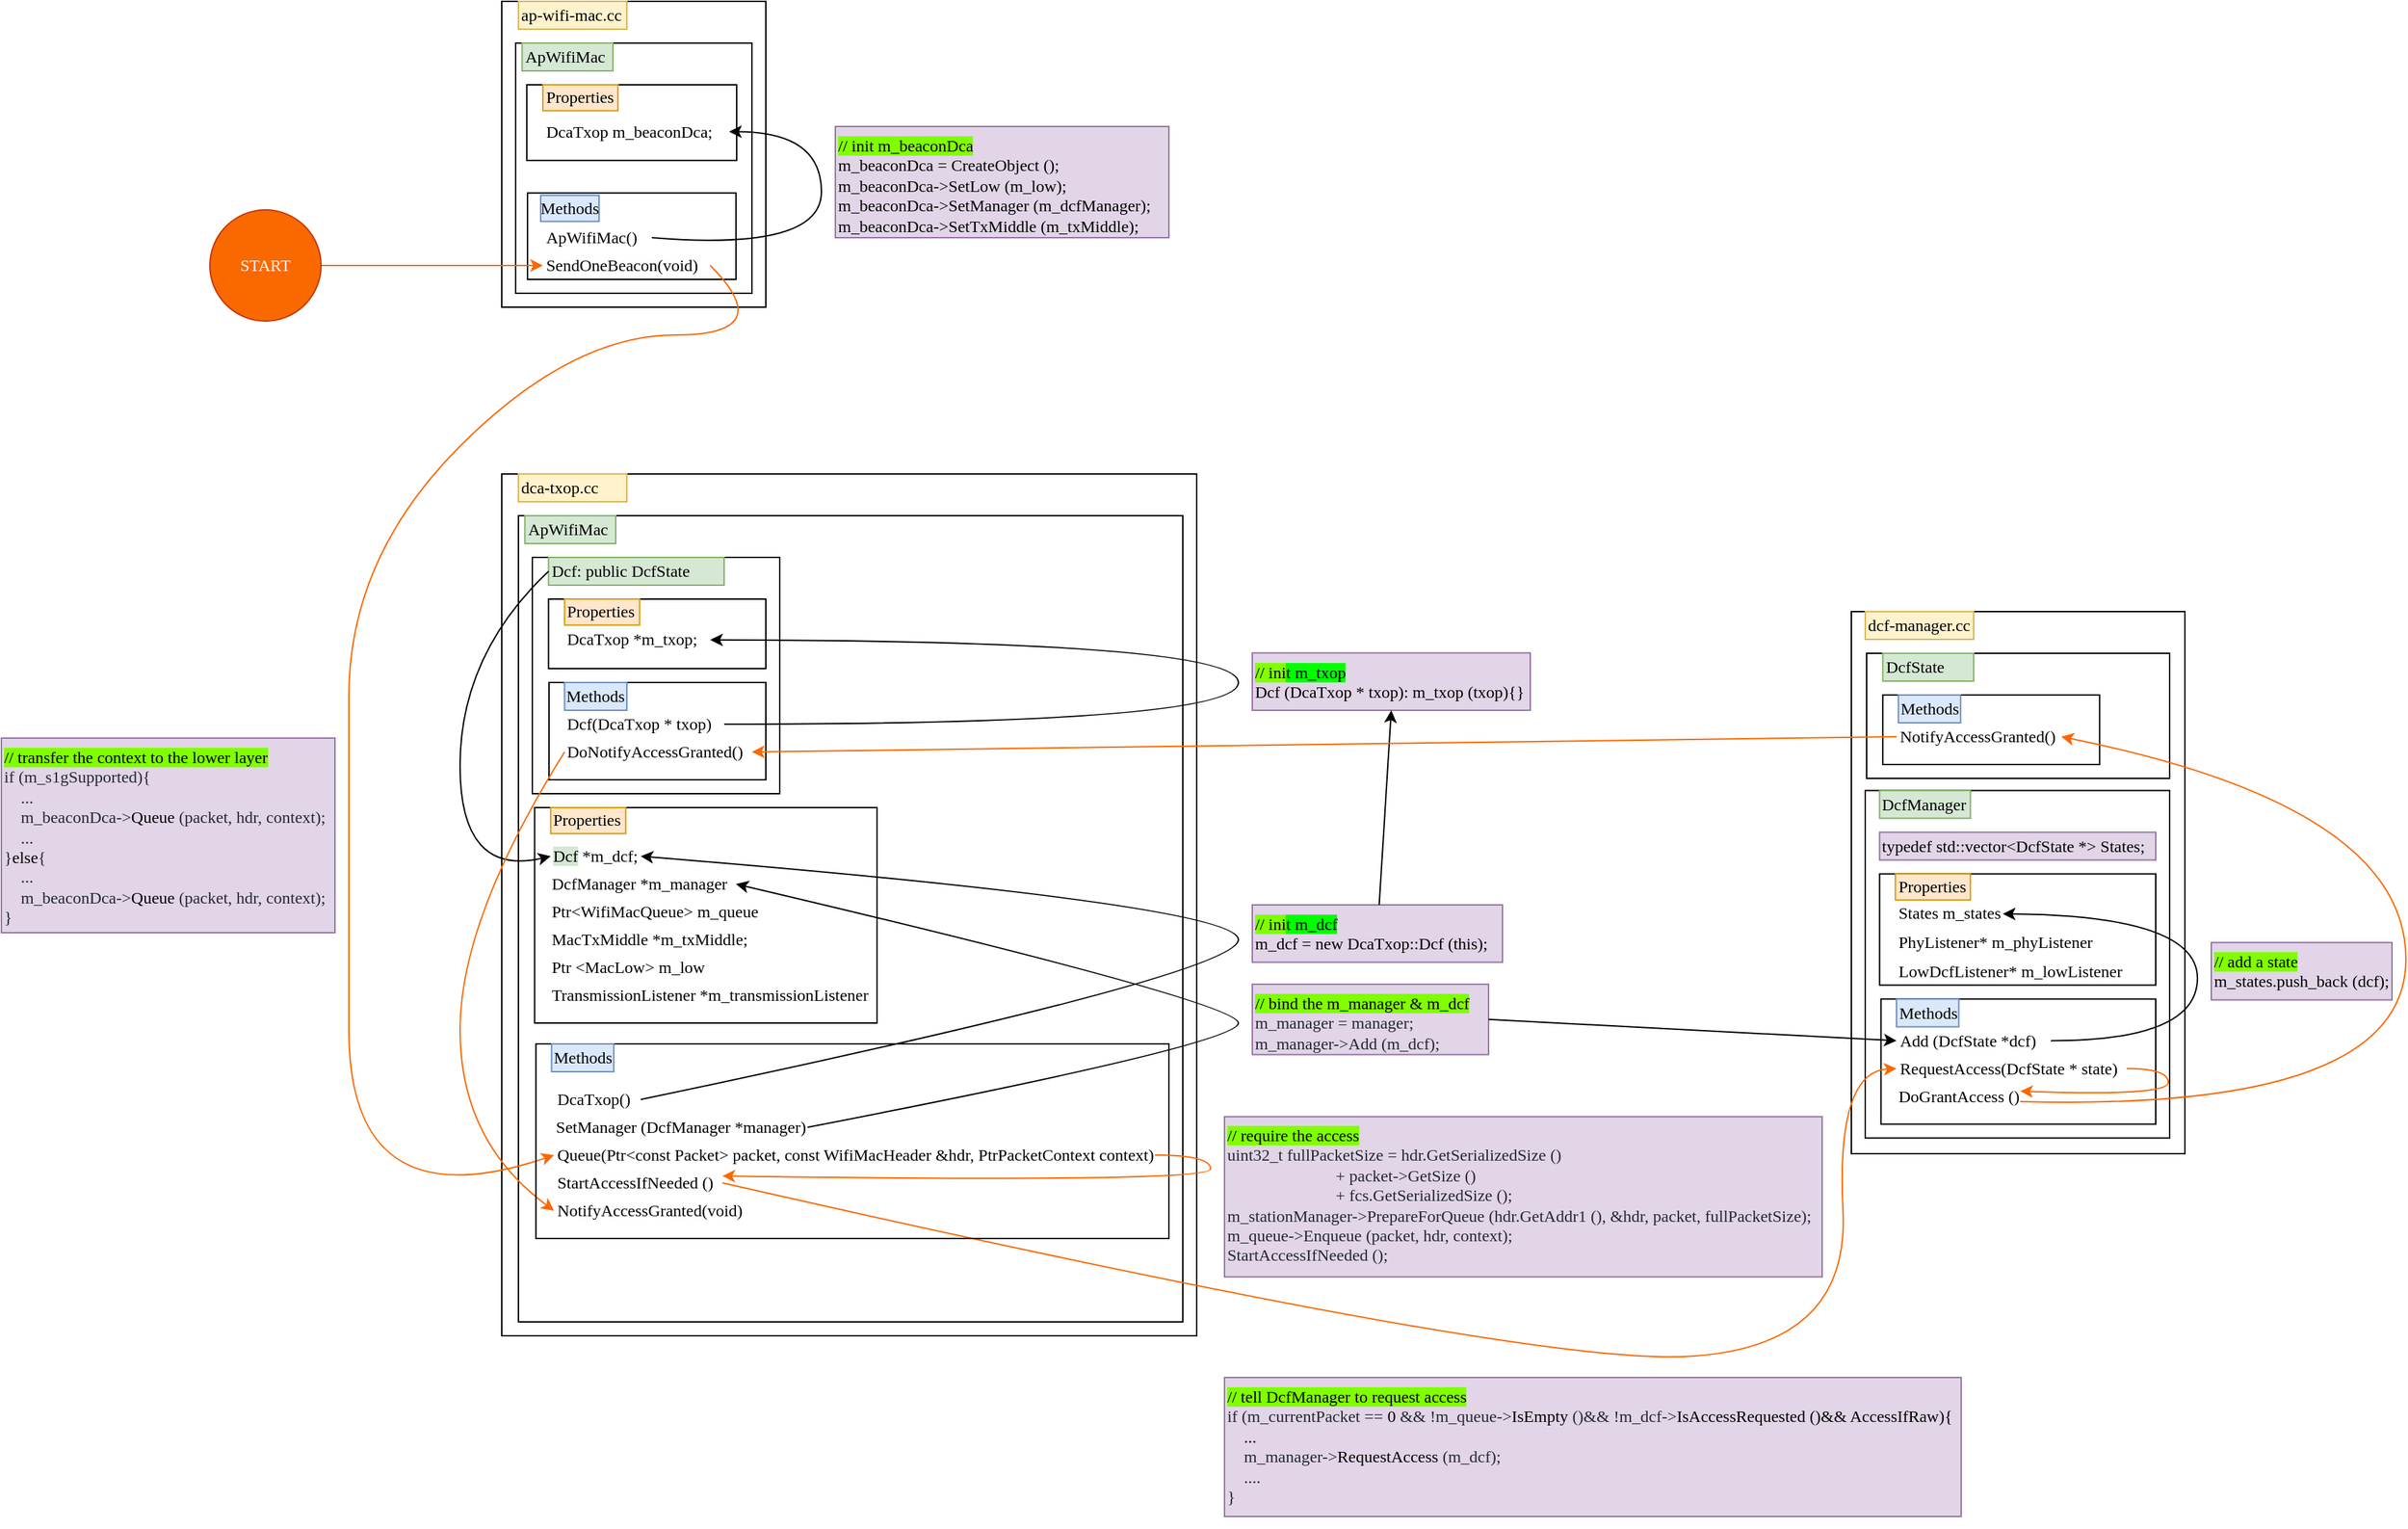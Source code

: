<mxfile compressed="false" version="20.8.16" type="device">
  <diagram name="Page-1" id="h_TPNOOPLoV4hAxjMFnL">
    <mxGraphModel dx="2261" dy="836" grid="1" gridSize="10" guides="1" tooltips="1" connect="1" arrows="1" fold="1" page="1" pageScale="1" pageWidth="827" pageHeight="1169" math="0" shadow="0">
      <root>
        <mxCell id="0" />
        <mxCell id="1" parent="0" />
        <mxCell id="IEX7HMyS5BlkmMathCGw-30" value="" style="rounded=0;whiteSpace=wrap;html=1;align=center;fontFamily=Times New Roman;fillColor=default;" parent="1" vertex="1">
          <mxGeometry x="110" y="500" width="500" height="620" as="geometry" />
        </mxCell>
        <mxCell id="IEX7HMyS5BlkmMathCGw-32" value="" style="rounded=0;whiteSpace=wrap;html=1;labelBackgroundColor=#00FF00;sketch=0;fontFamily=Times New Roman;fillColor=none;" parent="1" vertex="1">
          <mxGeometry x="122" y="530" width="478" height="580" as="geometry" />
        </mxCell>
        <mxCell id="SShySJ-A_N1MmWq35P91-5" value="" style="rounded=0;whiteSpace=wrap;html=1;labelBackgroundColor=#00FF00;sketch=0;fontFamily=Times New Roman;fillColor=none;" vertex="1" parent="1">
          <mxGeometry x="132" y="560" width="178" height="170" as="geometry" />
        </mxCell>
        <mxCell id="IEX7HMyS5BlkmMathCGw-1" value="" style="rounded=0;whiteSpace=wrap;html=1;align=center;fontFamily=Times New Roman;fillColor=default;" parent="1" vertex="1">
          <mxGeometry x="110" y="160" width="190" height="220" as="geometry" />
        </mxCell>
        <mxCell id="IEX7HMyS5BlkmMathCGw-7" value="" style="rounded=0;whiteSpace=wrap;html=1;labelBackgroundColor=#00FF00;sketch=0;fontFamily=Times New Roman;fillColor=none;" parent="1" vertex="1">
          <mxGeometry x="120" y="190" width="170" height="180" as="geometry" />
        </mxCell>
        <mxCell id="IEX7HMyS5BlkmMathCGw-24" value="" style="rounded=0;whiteSpace=wrap;html=1;labelBackgroundColor=#00FF00;sketch=0;fontFamily=Times New Roman;fillColor=none;" parent="1" vertex="1">
          <mxGeometry x="128.55" y="297.84" width="150" height="62.16" as="geometry" />
        </mxCell>
        <mxCell id="IEX7HMyS5BlkmMathCGw-5" value="ap-wifi-mac.cc" style="text;html=1;strokeColor=#d6b656;fillColor=#fff2cc;align=left;verticalAlign=middle;whiteSpace=wrap;rounded=0;fontFamily=Times New Roman;labelBackgroundColor=none;" parent="1" vertex="1">
          <mxGeometry x="122" y="160" width="78" height="20" as="geometry" />
        </mxCell>
        <mxCell id="IEX7HMyS5BlkmMathCGw-31" value="dca-txop.cc" style="text;html=1;strokeColor=#d6b656;fillColor=#fff2cc;align=left;verticalAlign=middle;whiteSpace=wrap;rounded=0;fontFamily=Times New Roman;labelBackgroundColor=none;" parent="1" vertex="1">
          <mxGeometry x="122" y="500" width="78" height="20" as="geometry" />
        </mxCell>
        <mxCell id="IEX7HMyS5BlkmMathCGw-33" value="&lt;span style=&quot;&quot;&gt;ApWifiMac&lt;/span&gt;" style="text;html=1;strokeColor=#82b366;fillColor=#d5e8d4;align=left;verticalAlign=middle;whiteSpace=wrap;rounded=0;fontFamily=Times New Roman;labelBackgroundColor=none;" parent="1" vertex="1">
          <mxGeometry x="126.64" y="530" width="65.36" height="20" as="geometry" />
        </mxCell>
        <mxCell id="SShySJ-A_N1MmWq35P91-3" value="&lt;span style=&quot;&quot;&gt;Dcf: public DcfState&lt;/span&gt;" style="text;html=1;strokeColor=#82b366;fillColor=#d5e8d4;align=left;verticalAlign=middle;whiteSpace=wrap;rounded=0;fontFamily=Times New Roman;labelBackgroundColor=none;" vertex="1" parent="1">
          <mxGeometry x="143.67" y="560" width="126.33" height="20" as="geometry" />
        </mxCell>
        <mxCell id="IEX7HMyS5BlkmMathCGw-6" value="&lt;span style=&quot;&quot;&gt;ApWifiMac&lt;/span&gt;" style="text;html=1;strokeColor=#82b366;fillColor=#d5e8d4;align=left;verticalAlign=middle;whiteSpace=wrap;rounded=0;fontFamily=Times New Roman;labelBackgroundColor=none;" parent="1" vertex="1">
          <mxGeometry x="124.64" y="190" width="65.36" height="20" as="geometry" />
        </mxCell>
        <mxCell id="IEX7HMyS5BlkmMathCGw-12" value="" style="rounded=0;whiteSpace=wrap;html=1;labelBackgroundColor=#00FF00;sketch=0;fontFamily=Times New Roman;fillColor=none;" parent="1" vertex="1">
          <mxGeometry x="128.05" y="220" width="150.99" height="54.42" as="geometry" />
        </mxCell>
        <mxCell id="IEX7HMyS5BlkmMathCGw-13" value="Properties" style="text;html=1;strokeColor=#d79b00;fillColor=#ffe6cc;align=left;verticalAlign=middle;whiteSpace=wrap;rounded=0;fontFamily=Times New Roman;labelBackgroundColor=none;" parent="1" vertex="1">
          <mxGeometry x="139.59" y="219.997" width="54" height="18.73" as="geometry" />
        </mxCell>
        <mxCell id="IEX7HMyS5BlkmMathCGw-14" value="DcaTxop&amp;nbsp;m_beaconDca;" style="text;html=1;strokeColor=none;fillColor=none;align=left;verticalAlign=middle;whiteSpace=wrap;rounded=0;fontFamily=Times New Roman;" parent="1" vertex="1">
          <mxGeometry x="139.59" y="238.727" width="134" height="30" as="geometry" />
        </mxCell>
        <mxCell id="IEX7HMyS5BlkmMathCGw-28" value="" style="curved=1;endArrow=classic;html=1;rounded=0;fontFamily=Times New Roman;exitX=1;exitY=0.5;exitDx=0;exitDy=0;entryX=1;entryY=0.5;entryDx=0;entryDy=0;" parent="1" source="IEX7HMyS5BlkmMathCGw-26" target="IEX7HMyS5BlkmMathCGw-14" edge="1">
          <mxGeometry width="50" height="50" relative="1" as="geometry">
            <mxPoint x="415.45" y="367.84" as="sourcePoint" />
            <mxPoint x="465.45" y="317.84" as="targetPoint" />
            <Array as="points">
              <mxPoint x="340" y="340" />
              <mxPoint x="340" y="254" />
            </Array>
          </mxGeometry>
        </mxCell>
        <mxCell id="IEX7HMyS5BlkmMathCGw-29" value="&lt;font style=&quot;background-color: rgb(128, 255, 0);&quot; color=&quot;#000000&quot;&gt;// init m_beaconDca&lt;/font&gt;&lt;br&gt;m_beaconDca = CreateObject ();&lt;br&gt;&lt;div&gt;m_beaconDca-&amp;gt;SetLow (m_low);&lt;/div&gt;&lt;div&gt;m_beaconDca-&amp;gt;SetManager (m_dcfManager);&lt;/div&gt;&lt;div&gt;m_beaconDca-&amp;gt;SetTxMiddle (m_txMiddle);&lt;/div&gt;" style="text;whiteSpace=wrap;html=1;fontFamily=Times New Roman;fillColor=#e1d5e7;strokeColor=#9673a6;" parent="1" vertex="1">
          <mxGeometry x="350" y="250.0" width="240" height="80" as="geometry" />
        </mxCell>
        <mxCell id="IEX7HMyS5BlkmMathCGw-26" value="ApWifiMac()" style="text;html=1;strokeColor=none;fillColor=none;align=left;verticalAlign=middle;whiteSpace=wrap;rounded=0;fontFamily=Times New Roman;" parent="1" vertex="1">
          <mxGeometry x="139.59" y="320" width="78.46" height="20" as="geometry" />
        </mxCell>
        <mxCell id="IEX7HMyS5BlkmMathCGw-27" value="SendOneBeacon(void)" style="text;html=1;strokeColor=none;fillColor=none;align=left;verticalAlign=middle;whiteSpace=wrap;rounded=0;fontFamily=Times New Roman;" parent="1" vertex="1">
          <mxGeometry x="139.59" y="340" width="120.41" height="20" as="geometry" />
        </mxCell>
        <mxCell id="IEX7HMyS5BlkmMathCGw-25" value="Methods" style="text;html=1;strokeColor=#6c8ebf;fillColor=#dae8fc;align=center;verticalAlign=middle;whiteSpace=wrap;rounded=0;fontFamily=Times New Roman;labelBackgroundColor=none;" parent="1" vertex="1">
          <mxGeometry x="138" y="299.56" width="42" height="18.73" as="geometry" />
        </mxCell>
        <mxCell id="SShySJ-A_N1MmWq35P91-6" value="" style="rounded=0;whiteSpace=wrap;html=1;labelBackgroundColor=#00FF00;sketch=0;fontFamily=Times New Roman;fillColor=none;" vertex="1" parent="1">
          <mxGeometry x="143.67" y="590" width="156.33" height="50" as="geometry" />
        </mxCell>
        <mxCell id="SShySJ-A_N1MmWq35P91-7" value="Properties" style="text;html=1;strokeColor=#d79b00;fillColor=#ffe6cc;align=left;verticalAlign=middle;whiteSpace=wrap;rounded=0;fontFamily=Times New Roman;labelBackgroundColor=none;" vertex="1" parent="1">
          <mxGeometry x="155.21" y="589.997" width="54" height="18.73" as="geometry" />
        </mxCell>
        <mxCell id="SShySJ-A_N1MmWq35P91-8" value="DcaTxop *m_txop;" style="text;html=1;strokeColor=none;fillColor=none;align=left;verticalAlign=middle;whiteSpace=wrap;rounded=0;fontFamily=Times New Roman;" vertex="1" parent="1">
          <mxGeometry x="155.21" y="608.73" width="104.79" height="21.27" as="geometry" />
        </mxCell>
        <mxCell id="SShySJ-A_N1MmWq35P91-9" value="" style="endArrow=classic;html=1;rounded=0;entryX=0;entryY=0.5;entryDx=0;entryDy=0;fontFamily=Times New Roman;exitX=1;exitY=0.5;exitDx=0;exitDy=0;strokeColor=#FA6800;" edge="1" parent="1" source="SShySJ-A_N1MmWq35P91-11" target="IEX7HMyS5BlkmMathCGw-27">
          <mxGeometry width="50" height="50" relative="1" as="geometry">
            <mxPoint x="-20" y="365" as="sourcePoint" />
            <mxPoint x="90" y="380" as="targetPoint" />
          </mxGeometry>
        </mxCell>
        <mxCell id="SShySJ-A_N1MmWq35P91-11" value="START" style="ellipse;whiteSpace=wrap;html=1;aspect=fixed;fontFamily=Times New Roman;fillColor=#fa6800;fontColor=#FFFFFF;strokeColor=#C73500;" vertex="1" parent="1">
          <mxGeometry x="-100" y="310" width="80" height="80" as="geometry" />
        </mxCell>
        <mxCell id="SShySJ-A_N1MmWq35P91-12" value="" style="rounded=0;whiteSpace=wrap;html=1;fontFamily=Times New Roman;fillColor=none;" vertex="1" parent="1">
          <mxGeometry x="144" y="650" width="156" height="70" as="geometry" />
        </mxCell>
        <mxCell id="SShySJ-A_N1MmWq35P91-13" value="Methods" style="text;html=1;strokeColor=#6c8ebf;fillColor=#dae8fc;align=center;verticalAlign=middle;whiteSpace=wrap;rounded=0;fontFamily=Times New Roman;" vertex="1" parent="1">
          <mxGeometry x="155.21" y="650" width="44.79" height="20" as="geometry" />
        </mxCell>
        <mxCell id="SShySJ-A_N1MmWq35P91-16" value="Dcf(DcaTxop * txop)" style="text;html=1;strokeColor=none;fillColor=none;align=left;verticalAlign=middle;whiteSpace=wrap;rounded=0;fontFamily=Times New Roman;" vertex="1" parent="1">
          <mxGeometry x="155.21" y="670" width="114.79" height="20" as="geometry" />
        </mxCell>
        <mxCell id="SShySJ-A_N1MmWq35P91-18" value="&lt;font style=&quot;background-color: rgb(128, 255, 0);&quot; color=&quot;#000000&quot;&gt;// ini&lt;/font&gt;&lt;span style=&quot;background-color: rgb(0, 255, 0);&quot;&gt;&lt;font style=&quot;&quot; color=&quot;#000000&quot;&gt;t&amp;nbsp;&lt;/font&gt;m_txop&lt;/span&gt;&lt;br&gt;&lt;div&gt;Dcf (DcaTxop * txop)&lt;span style=&quot;background-color: initial;&quot;&gt;: m_txop (txop){}&lt;/span&gt;&lt;/div&gt;" style="text;whiteSpace=wrap;html=1;fontFamily=Times New Roman;fillColor=#e1d5e7;strokeColor=#9673a6;" vertex="1" parent="1">
          <mxGeometry x="650" y="628.73" width="200" height="41.27" as="geometry" />
        </mxCell>
        <mxCell id="SShySJ-A_N1MmWq35P91-29" value="" style="curved=1;endArrow=classic;html=1;rounded=0;fontFamily=Times New Roman;exitX=0;exitY=0.5;exitDx=0;exitDy=0;entryX=0;entryY=0.5;entryDx=0;entryDy=0;" edge="1" parent="1" source="SShySJ-A_N1MmWq35P91-3" target="SShySJ-A_N1MmWq35P91-21">
          <mxGeometry width="50" height="50" relative="1" as="geometry">
            <mxPoint x="-100" y="780" as="sourcePoint" />
            <mxPoint x="-50" y="730" as="targetPoint" />
            <Array as="points">
              <mxPoint x="80" y="630" />
              <mxPoint x="80" y="790" />
            </Array>
          </mxGeometry>
        </mxCell>
        <mxCell id="SShySJ-A_N1MmWq35P91-31" value="" style="curved=1;endArrow=classic;html=1;rounded=0;fontFamily=Times New Roman;exitX=1;exitY=0.5;exitDx=0;exitDy=0;entryX=1;entryY=0.5;entryDx=0;entryDy=0;" edge="1" parent="1" source="SShySJ-A_N1MmWq35P91-30" target="SShySJ-A_N1MmWq35P91-21">
          <mxGeometry width="50" height="50" relative="1" as="geometry">
            <mxPoint x="490" y="1000" as="sourcePoint" />
            <mxPoint x="460" y="840" as="targetPoint" />
            <Array as="points">
              <mxPoint x="640" y="860" />
              <mxPoint x="640" y="810" />
            </Array>
          </mxGeometry>
        </mxCell>
        <mxCell id="SShySJ-A_N1MmWq35P91-32" value="&lt;font style=&quot;background-color: rgb(128, 255, 0);&quot; color=&quot;#000000&quot;&gt;// ini&lt;/font&gt;&lt;span style=&quot;background-color: rgb(0, 255, 0);&quot;&gt;&lt;font style=&quot;&quot; color=&quot;#000000&quot;&gt;t&amp;nbsp;&lt;/font&gt;m_dcf&lt;/span&gt;&lt;br&gt;&lt;div&gt;m_dcf = new DcaTxop::Dcf (this);&lt;br&gt;&lt;/div&gt;" style="text;whiteSpace=wrap;html=1;fontFamily=Times New Roman;fillColor=#e1d5e7;strokeColor=#9673a6;" vertex="1" parent="1">
          <mxGeometry x="650" y="810" width="180" height="41.27" as="geometry" />
        </mxCell>
        <mxCell id="SShySJ-A_N1MmWq35P91-34" value="" style="endArrow=classic;html=1;rounded=0;fontFamily=Times New Roman;entryX=0.5;entryY=1;entryDx=0;entryDy=0;" edge="1" parent="1" source="SShySJ-A_N1MmWq35P91-32" target="SShySJ-A_N1MmWq35P91-18">
          <mxGeometry width="50" height="50" relative="1" as="geometry">
            <mxPoint x="580" y="860" as="sourcePoint" />
            <mxPoint x="680" y="810" as="targetPoint" />
          </mxGeometry>
        </mxCell>
        <mxCell id="SShySJ-A_N1MmWq35P91-38" value="" style="curved=1;endArrow=classic;html=1;rounded=0;fontFamily=Times New Roman;exitX=1;exitY=0.5;exitDx=0;exitDy=0;entryX=1;entryY=0.5;entryDx=0;entryDy=0;" edge="1" parent="1" source="SShySJ-A_N1MmWq35P91-16" target="SShySJ-A_N1MmWq35P91-8">
          <mxGeometry width="50" height="50" relative="1" as="geometry">
            <mxPoint x="255" y="790" as="sourcePoint" />
            <mxPoint x="290" y="620" as="targetPoint" />
            <Array as="points">
              <mxPoint x="640" y="680" />
              <mxPoint x="640" y="620" />
            </Array>
          </mxGeometry>
        </mxCell>
        <mxCell id="SShySJ-A_N1MmWq35P91-39" value="" style="curved=1;endArrow=classic;html=1;rounded=0;fontFamily=Times New Roman;entryX=0;entryY=0.5;entryDx=0;entryDy=0;exitX=1;exitY=0.5;exitDx=0;exitDy=0;strokeColor=#FA6800;" edge="1" parent="1" source="IEX7HMyS5BlkmMathCGw-27" target="SShySJ-A_N1MmWq35P91-37">
          <mxGeometry width="50" height="50" relative="1" as="geometry">
            <mxPoint x="250" y="350" as="sourcePoint" />
            <mxPoint x="-160" y="690" as="targetPoint" />
            <Array as="points">
              <mxPoint x="310" y="400" />
              <mxPoint x="160" y="400" />
              <mxPoint y="560" />
              <mxPoint y="760" />
              <mxPoint y="1040" />
            </Array>
          </mxGeometry>
        </mxCell>
        <mxCell id="SShySJ-A_N1MmWq35P91-41" value="&lt;font style=&quot;font-size: 12px;&quot;&gt;&lt;font style=&quot;background-color: rgb(128, 255, 0); font-size: 12px;&quot; color=&quot;#000000&quot;&gt;// transfer the context to the lower layer&lt;/font&gt;&lt;span style=&quot;background-color: rgb(0, 255, 0);&quot;&gt;&lt;br&gt;&lt;/span&gt;&lt;span style=&quot;background-color: var(--color-canvas-subtle); color: rgb(36, 41, 47);&quot;&gt;if (m_s1gSupported){&lt;br&gt;&lt;/span&gt;&lt;span style=&quot;background-color: var(--color-canvas-subtle); color: rgb(36, 41, 47);&quot;&gt;&amp;nbsp; &amp;nbsp; ...&lt;br&gt;&lt;/span&gt;&lt;span style=&quot;background-color: var(--color-canvas-subtle); color: rgb(36, 41, 47);&quot;&gt;&amp;nbsp; &amp;nbsp; m_beaconDca-&amp;gt;&lt;/span&gt;&lt;span style=&quot;background-color: var(--color-canvas-subtle); color: var(--color-prettylights-syntax-constant); box-sizing: border-box;&quot; class=&quot;pl-c1&quot;&gt;Queue&lt;/span&gt;&lt;span style=&quot;background-color: var(--color-canvas-subtle); color: rgb(36, 41, 47);&quot;&gt; (packet, hdr, context);&lt;br&gt;&lt;/span&gt;&lt;span style=&quot;background-color: var(--color-canvas-subtle); color: rgb(36, 41, 47);&quot;&gt;&amp;nbsp; &amp;nbsp; ...&lt;br&gt;&lt;/span&gt;&lt;span style=&quot;background-color: var(--color-canvas-subtle); color: rgb(36, 41, 47);&quot;&gt;}&lt;/span&gt;&lt;span style=&quot;background-color: var(--color-canvas-subtle); color: var(--color-prettylights-syntax-keyword); box-sizing: border-box;&quot; class=&quot;pl-k&quot;&gt;else&lt;/span&gt;&lt;span style=&quot;background-color: var(--color-canvas-subtle); color: rgb(36, 41, 47);&quot;&gt;{&lt;br&gt;&lt;/span&gt;&lt;span style=&quot;background-color: var(--color-canvas-subtle); color: rgb(36, 41, 47);&quot;&gt;&amp;nbsp; &amp;nbsp; ...&lt;br&gt;&lt;/span&gt;&lt;span style=&quot;background-color: var(--color-canvas-subtle); color: rgb(36, 41, 47);&quot;&gt;&amp;nbsp; &amp;nbsp; m_beaconDca-&amp;gt;&lt;/span&gt;&lt;span style=&quot;background-color: var(--color-canvas-subtle); color: var(--color-prettylights-syntax-constant); box-sizing: border-box;&quot; class=&quot;pl-c1&quot;&gt;Queue&lt;/span&gt;&lt;span style=&quot;background-color: var(--color-canvas-subtle); color: rgb(36, 41, 47);&quot;&gt; (packet, hdr, context);&lt;br&gt;&lt;/span&gt;&lt;span style=&quot;background-color: var(--color-canvas-subtle); color: rgb(36, 41, 47);&quot;&gt;}&lt;/span&gt;&lt;span style=&quot;background-color: var(--color-canvas-subtle); color: rgb(36, 41, 47);&quot;&gt;&lt;br&gt;&lt;/span&gt;&lt;/font&gt;" style="text;whiteSpace=wrap;html=1;fontFamily=Times New Roman;fillColor=#e1d5e7;strokeColor=#9673a6;" vertex="1" parent="1">
          <mxGeometry x="-250" y="690" width="240" height="140" as="geometry" />
        </mxCell>
        <mxCell id="SShySJ-A_N1MmWq35P91-44" value="" style="curved=1;endArrow=classic;html=1;rounded=0;fontFamily=Times New Roman;exitX=1;exitY=0.5;exitDx=0;exitDy=0;entryX=1;entryY=0.5;entryDx=0;entryDy=0;" edge="1" parent="1" source="SShySJ-A_N1MmWq35P91-43" target="SShySJ-A_N1MmWq35P91-22">
          <mxGeometry width="50" height="50" relative="1" as="geometry">
            <mxPoint x="220" y="1010" as="sourcePoint" />
            <mxPoint x="220" y="840" as="targetPoint" />
            <Array as="points">
              <mxPoint x="640" y="910" />
              <mxPoint x="640" y="880" />
            </Array>
          </mxGeometry>
        </mxCell>
        <mxCell id="SShySJ-A_N1MmWq35P91-45" value="&lt;font style=&quot;background-color: rgb(128, 255, 0);&quot; color=&quot;#000000&quot;&gt;// bind the m_manager &amp;amp; m_dcf&lt;br&gt;&lt;/font&gt;&lt;span style=&quot;background-color: var(--color-canvas-subtle); color: rgb(36, 41, 47);&quot;&gt;m_manager = manager;&lt;br&gt;&lt;/span&gt;&lt;span style=&quot;background-color: var(--color-canvas-subtle); color: rgb(36, 41, 47);&quot;&gt;m_manager-&amp;gt;&lt;/span&gt;&lt;span style=&quot;background-color: var(--color-canvas-subtle); color: rgb(36, 41, 47);&quot;&gt;Add&lt;/span&gt;&lt;span style=&quot;background-color: var(--color-canvas-subtle); color: rgb(36, 41, 47);&quot;&gt; (m_dcf);&lt;/span&gt;&lt;span style=&quot;background-color: var(--color-canvas-subtle); color: rgb(36, 41, 47);&quot;&gt;&lt;br&gt;&lt;/span&gt;" style="text;whiteSpace=wrap;html=1;fontFamily=Times New Roman;fillColor=#e1d5e7;strokeColor=#9673a6;" vertex="1" parent="1">
          <mxGeometry x="650" y="867.1" width="170" height="50.63" as="geometry" />
        </mxCell>
        <mxCell id="SShySJ-A_N1MmWq35P91-66" value="&lt;font style=&quot;background-color: rgb(128, 255, 0);&quot; color=&quot;#000000&quot;&gt;// require the access&lt;br&gt;&lt;/font&gt;&lt;span style=&quot;color: rgb(36, 41, 47); background-color: initial;&quot;&gt;uint32_t fullPacketSize = hdr.GetSerializedSize () &lt;br&gt;&amp;nbsp; &amp;nbsp; &amp;nbsp; &amp;nbsp; &amp;nbsp; &amp;nbsp; &amp;nbsp; &amp;nbsp; &amp;nbsp; &amp;nbsp; &amp;nbsp; &amp;nbsp; &amp;nbsp; + packet-&amp;gt;GetSize ()&lt;br&gt;&amp;nbsp; &amp;nbsp; &amp;nbsp; &amp;nbsp; &amp;nbsp; &amp;nbsp; &amp;nbsp; &amp;nbsp; &amp;nbsp; &amp;nbsp; &amp;nbsp; &amp;nbsp; &amp;nbsp; + fcs.GetSerializedSize ();&lt;br&gt;&lt;/span&gt;&lt;span style=&quot;color: rgb(36, 41, 47); background-color: initial;&quot;&gt;m_stationManager-&amp;gt;PrepareForQueue (hdr.GetAddr1 (), &amp;amp;hdr,&amp;nbsp;&lt;/span&gt;&lt;span style=&quot;color: rgb(36, 41, 47); background-color: initial;&quot;&gt;packet, fullPacketSize);&lt;br&gt;&lt;/span&gt;&lt;span style=&quot;color: rgb(36, 41, 47); background-color: initial;&quot;&gt;m_queue-&amp;gt;Enqueue (packet, hdr, context);&lt;br&gt;&lt;/span&gt;&lt;span style=&quot;color: rgb(36, 41, 47); background-color: initial;&quot;&gt;StartAccessIfNeeded ();&lt;/span&gt;&lt;span style=&quot;color: rgb(36, 41, 47); background-color: initial;&quot;&gt;&lt;br&gt;&lt;/span&gt;" style="text;whiteSpace=wrap;html=1;fontFamily=Times New Roman;fillColor=#e1d5e7;strokeColor=#9673a6;" vertex="1" parent="1">
          <mxGeometry x="630" y="962.34" width="430" height="115.32" as="geometry" />
        </mxCell>
        <mxCell id="SShySJ-A_N1MmWq35P91-73" value="&lt;font style=&quot;font-size: 12px;&quot;&gt;&lt;font style=&quot;background-color: rgb(128, 255, 0); font-size: 12px;&quot; color=&quot;#000000&quot;&gt;// tell DcfManager to request access&lt;br&gt;&lt;/font&gt;&lt;span style=&quot;background-color: var(--color-canvas-subtle); color: rgb(36, 41, 47);&quot;&gt;if&lt;/span&gt;&lt;span style=&quot;background-color: var(--color-canvas-subtle); color: rgb(36, 41, 47);&quot;&gt; (m_currentPacket == &lt;/span&gt;&lt;span style=&quot;background-color: var(--color-canvas-subtle); color: var(--color-prettylights-syntax-constant); box-sizing: border-box;&quot; class=&quot;pl-c1&quot;&gt;0&lt;/span&gt;&lt;span style=&quot;background-color: var(--color-canvas-subtle); color: rgb(36, 41, 47);&quot;&gt; &amp;amp;&amp;amp; !m_queue-&amp;gt;&lt;/span&gt;&lt;span style=&quot;background-color: var(--color-canvas-subtle); color: var(--color-prettylights-syntax-constant); box-sizing: border-box;&quot; class=&quot;pl-c1&quot;&gt;IsEmpty&lt;/span&gt;&lt;span style=&quot;background-color: var(--color-canvas-subtle); color: rgb(36, 41, 47);&quot;&gt; ()&amp;amp;&amp;amp; !m_dcf-&amp;gt;&lt;/span&gt;&lt;span style=&quot;background-color: var(--color-canvas-subtle); color: var(--color-prettylights-syntax-constant); box-sizing: border-box;&quot; class=&quot;pl-c1&quot;&gt;IsAccessRequested&lt;/span&gt; ()&amp;amp;&amp;amp; AccessIfRaw){&lt;br&gt;&amp;nbsp; &amp;nbsp; ...&lt;br&gt;&amp;nbsp; &amp;nbsp;&amp;nbsp;&lt;span style=&quot;background-color: var(--color-canvas-subtle); color: rgb(36, 41, 47);&quot;&gt;m_manager-&amp;gt;&lt;/span&gt;&lt;span style=&quot;background-color: var(--color-canvas-subtle); color: var(--color-prettylights-syntax-constant); box-sizing: border-box;&quot; class=&quot;pl-c1&quot;&gt;RequestAccess&lt;/span&gt;&lt;span style=&quot;background-color: var(--color-canvas-subtle); color: rgb(36, 41, 47);&quot;&gt; (m_dcf);&lt;br&gt;&lt;/span&gt;&lt;span style=&quot;background-color: var(--color-canvas-subtle); color: rgb(36, 41, 47);&quot;&gt;&amp;nbsp; &amp;nbsp; ....&lt;br&gt;}&lt;br&gt;&lt;/span&gt;&lt;/font&gt;&lt;font style=&quot;background-color: rgb(128, 255, 0);&quot; color=&quot;#000000&quot;&gt;&lt;br&gt;&lt;/font&gt;" style="text;whiteSpace=wrap;html=1;fontFamily=Times New Roman;fillColor=#e1d5e7;strokeColor=#9673a6;" vertex="1" parent="1">
          <mxGeometry x="630" y="1150" width="530" height="100" as="geometry" />
        </mxCell>
        <mxCell id="SShySJ-A_N1MmWq35P91-86" value="" style="group" vertex="1" connectable="0" parent="1">
          <mxGeometry x="1081" y="599" width="399" height="390" as="geometry" />
        </mxCell>
        <mxCell id="SShySJ-A_N1MmWq35P91-46" value="" style="rounded=0;whiteSpace=wrap;html=1;align=center;fontFamily=Times New Roman;fillColor=default;" vertex="1" parent="SShySJ-A_N1MmWq35P91-86">
          <mxGeometry width="240" height="390" as="geometry" />
        </mxCell>
        <mxCell id="SShySJ-A_N1MmWq35P91-47" value="dcf-manager.cc" style="text;html=1;strokeColor=#d6b656;fillColor=#fff2cc;align=left;verticalAlign=middle;whiteSpace=wrap;rounded=0;fontFamily=Times New Roman;labelBackgroundColor=none;" vertex="1" parent="SShySJ-A_N1MmWq35P91-86">
          <mxGeometry x="10" width="78" height="20" as="geometry" />
        </mxCell>
        <mxCell id="SShySJ-A_N1MmWq35P91-77" value="" style="group" vertex="1" connectable="0" parent="SShySJ-A_N1MmWq35P91-86">
          <mxGeometry x="10" y="128.73" width="379" height="250" as="geometry" />
        </mxCell>
        <mxCell id="SShySJ-A_N1MmWq35P91-51" value="" style="rounded=0;whiteSpace=wrap;html=1;labelBackgroundColor=#00FF00;sketch=0;fontFamily=Times New Roman;fillColor=none;" vertex="1" parent="SShySJ-A_N1MmWq35P91-77">
          <mxGeometry width="219" height="250" as="geometry" />
        </mxCell>
        <mxCell id="SShySJ-A_N1MmWq35P91-52" value="DcfManager" style="text;html=1;strokeColor=#82b366;fillColor=#d5e8d4;align=left;verticalAlign=middle;whiteSpace=wrap;rounded=0;fontFamily=Times New Roman;labelBackgroundColor=none;" vertex="1" parent="SShySJ-A_N1MmWq35P91-77">
          <mxGeometry x="10.32" width="65.36" height="20" as="geometry" />
        </mxCell>
        <mxCell id="SShySJ-A_N1MmWq35P91-53" value="" style="rounded=0;whiteSpace=wrap;html=1;labelBackgroundColor=#00FF00;sketch=0;fontFamily=Times New Roman;fillColor=none;" vertex="1" parent="SShySJ-A_N1MmWq35P91-77">
          <mxGeometry x="10.32" y="60" width="198.68" height="80" as="geometry" />
        </mxCell>
        <mxCell id="SShySJ-A_N1MmWq35P91-54" value="Properties" style="text;html=1;strokeColor=#d79b00;fillColor=#ffe6cc;align=left;verticalAlign=middle;whiteSpace=wrap;rounded=0;fontFamily=Times New Roman;labelBackgroundColor=none;" vertex="1" parent="SShySJ-A_N1MmWq35P91-77">
          <mxGeometry x="21.68" y="59.997" width="54" height="18.73" as="geometry" />
        </mxCell>
        <mxCell id="SShySJ-A_N1MmWq35P91-55" value="typedef std::vector&amp;lt;DcfState *&amp;gt; States;" style="rounded=0;whiteSpace=wrap;html=1;labelBackgroundColor=none;fontFamily=Times New Roman;fontSize=12;fillColor=#e1d5e7;strokeColor=#9673a6;align=left;" vertex="1" parent="SShySJ-A_N1MmWq35P91-77">
          <mxGeometry x="10.32" y="30" width="198.68" height="20" as="geometry" />
        </mxCell>
        <mxCell id="SShySJ-A_N1MmWq35P91-56" value="States m_states" style="text;html=1;strokeColor=none;fillColor=none;align=left;verticalAlign=middle;whiteSpace=wrap;rounded=0;fontSize=12;fontFamily=Times New Roman;fontColor=#000000;" vertex="1" parent="SShySJ-A_N1MmWq35P91-77">
          <mxGeometry x="21.68" y="78.73" width="77.32" height="20" as="geometry" />
        </mxCell>
        <mxCell id="SShySJ-A_N1MmWq35P91-57" value="PhyListener* m_phyListener" style="text;html=1;strokeColor=none;fillColor=none;align=left;verticalAlign=middle;whiteSpace=wrap;rounded=0;fontSize=12;fontFamily=Times New Roman;fontColor=#000000;" vertex="1" parent="SShySJ-A_N1MmWq35P91-77">
          <mxGeometry x="21.68" y="98.73" width="147" height="21.27" as="geometry" />
        </mxCell>
        <mxCell id="SShySJ-A_N1MmWq35P91-58" value="LowDcfListener* m_lowListener" style="text;html=1;strokeColor=none;fillColor=none;align=left;verticalAlign=middle;whiteSpace=wrap;rounded=0;fontSize=12;fontFamily=Times New Roman;fontColor=#000000;" vertex="1" parent="SShySJ-A_N1MmWq35P91-77">
          <mxGeometry x="21.68" y="122.5" width="170" height="15" as="geometry" />
        </mxCell>
        <mxCell id="SShySJ-A_N1MmWq35P91-59" value="" style="rounded=0;whiteSpace=wrap;html=1;fontFamily=Times New Roman;fillColor=none;" vertex="1" parent="SShySJ-A_N1MmWq35P91-77">
          <mxGeometry x="11.31" y="150" width="197.69" height="90" as="geometry" />
        </mxCell>
        <mxCell id="SShySJ-A_N1MmWq35P91-60" value="Methods" style="text;html=1;strokeColor=#6c8ebf;fillColor=#dae8fc;align=center;verticalAlign=middle;whiteSpace=wrap;rounded=0;fontFamily=Times New Roman;" vertex="1" parent="SShySJ-A_N1MmWq35P91-77">
          <mxGeometry x="22.52" y="150" width="44.79" height="20" as="geometry" />
        </mxCell>
        <mxCell id="SShySJ-A_N1MmWq35P91-62" value="Add (DcfState *dcf)" style="text;html=1;strokeColor=none;fillColor=none;align=left;verticalAlign=middle;whiteSpace=wrap;rounded=0;fontSize=12;fontFamily=Times New Roman;fontColor=#000000;" vertex="1" parent="SShySJ-A_N1MmWq35P91-77">
          <mxGeometry x="22.52" y="170" width="111" height="20" as="geometry" />
        </mxCell>
        <mxCell id="SShySJ-A_N1MmWq35P91-64" value="" style="curved=1;endArrow=classic;html=1;rounded=0;fontFamily=Times New Roman;exitX=1;exitY=0.5;exitDx=0;exitDy=0;entryX=1;entryY=0.5;entryDx=0;entryDy=0;" edge="1" parent="SShySJ-A_N1MmWq35P91-77" source="SShySJ-A_N1MmWq35P91-62" target="SShySJ-A_N1MmWq35P91-56">
          <mxGeometry width="50" height="50" relative="1" as="geometry">
            <mxPoint x="119" y="150" as="sourcePoint" />
            <mxPoint x="159" y="90" as="targetPoint" />
            <Array as="points">
              <mxPoint x="239" y="180" />
              <mxPoint x="239" y="90" />
            </Array>
          </mxGeometry>
        </mxCell>
        <mxCell id="SShySJ-A_N1MmWq35P91-65" value="&lt;font style=&quot;background-color: rgb(128, 255, 0);&quot; color=&quot;#000000&quot;&gt;// add a state&lt;/font&gt;&lt;br&gt;&lt;div&gt;m_states.push_back (dcf);&lt;br&gt;&lt;/div&gt;" style="text;whiteSpace=wrap;html=1;fontFamily=Times New Roman;fillColor=#e1d5e7;strokeColor=#9673a6;" vertex="1" parent="SShySJ-A_N1MmWq35P91-77">
          <mxGeometry x="249" y="109.36" width="130" height="41.27" as="geometry" />
        </mxCell>
        <mxCell id="SShySJ-A_N1MmWq35P91-71" value="RequestAccess(DcfState * state)" style="text;html=1;strokeColor=none;fillColor=none;align=left;verticalAlign=middle;whiteSpace=wrap;rounded=0;fontSize=12;fontFamily=Times New Roman;fontColor=#000000;" vertex="1" parent="SShySJ-A_N1MmWq35P91-77">
          <mxGeometry x="22.52" y="190" width="165.48" height="20" as="geometry" />
        </mxCell>
        <mxCell id="SShySJ-A_N1MmWq35P91-75" value="DoGrantAccess ()" style="text;html=1;strokeColor=none;fillColor=none;align=center;verticalAlign=middle;whiteSpace=wrap;rounded=0;fontSize=12;fontFamily=Times New Roman;fontColor=#000000;" vertex="1" parent="SShySJ-A_N1MmWq35P91-77">
          <mxGeometry x="22.52" y="212.5" width="89" height="15" as="geometry" />
        </mxCell>
        <mxCell id="SShySJ-A_N1MmWq35P91-76" value="" style="curved=1;endArrow=classic;html=1;rounded=0;fontFamily=Times New Roman;fontSize=12;fontColor=#000000;exitX=1;exitY=0.5;exitDx=0;exitDy=0;entryX=1;entryY=0.25;entryDx=0;entryDy=0;strokeColor=#FA6800;" edge="1" parent="SShySJ-A_N1MmWq35P91-77" source="SShySJ-A_N1MmWq35P91-71" target="SShySJ-A_N1MmWq35P91-75">
          <mxGeometry width="50" height="50" relative="1" as="geometry">
            <mxPoint x="228" y="250" as="sourcePoint" />
            <mxPoint x="149" y="220.27" as="targetPoint" />
            <Array as="points">
              <mxPoint x="218" y="200" />
              <mxPoint x="218" y="220" />
            </Array>
          </mxGeometry>
        </mxCell>
        <mxCell id="SShySJ-A_N1MmWq35P91-83" value="" style="group" vertex="1" connectable="0" parent="SShySJ-A_N1MmWq35P91-86">
          <mxGeometry x="11" y="30" width="218" height="90" as="geometry" />
        </mxCell>
        <mxCell id="SShySJ-A_N1MmWq35P91-78" value="" style="rounded=0;whiteSpace=wrap;html=1;labelBackgroundColor=#00FF00;sketch=0;fontFamily=Times New Roman;fillColor=none;" vertex="1" parent="SShySJ-A_N1MmWq35P91-83">
          <mxGeometry width="218" height="90" as="geometry" />
        </mxCell>
        <mxCell id="SShySJ-A_N1MmWq35P91-79" value="&lt;span style=&quot;&quot;&gt;DcfState&lt;/span&gt;" style="text;html=1;strokeColor=#82b366;fillColor=#d5e8d4;align=left;verticalAlign=middle;whiteSpace=wrap;rounded=0;fontFamily=Times New Roman;labelBackgroundColor=none;" vertex="1" parent="SShySJ-A_N1MmWq35P91-83">
          <mxGeometry x="11.64" width="65.36" height="20" as="geometry" />
        </mxCell>
        <mxCell id="SShySJ-A_N1MmWq35P91-80" value="" style="rounded=0;whiteSpace=wrap;html=1;fontFamily=Times New Roman;fillColor=none;" vertex="1" parent="SShySJ-A_N1MmWq35P91-83">
          <mxGeometry x="11.64" y="30" width="156" height="50" as="geometry" />
        </mxCell>
        <mxCell id="SShySJ-A_N1MmWq35P91-81" value="Methods" style="text;html=1;strokeColor=#6c8ebf;fillColor=#dae8fc;align=center;verticalAlign=middle;whiteSpace=wrap;rounded=0;fontFamily=Times New Roman;" vertex="1" parent="SShySJ-A_N1MmWq35P91-83">
          <mxGeometry x="22.85" y="30" width="44.79" height="20" as="geometry" />
        </mxCell>
        <mxCell id="SShySJ-A_N1MmWq35P91-82" value="NotifyAccessGranted()" style="text;html=1;strokeColor=none;fillColor=none;align=left;verticalAlign=middle;whiteSpace=wrap;rounded=0;fontSize=12;fontFamily=Times New Roman;fontColor=#000000;" vertex="1" parent="SShySJ-A_N1MmWq35P91-83">
          <mxGeometry x="21.64" y="50" width="118.36" height="20" as="geometry" />
        </mxCell>
        <mxCell id="SShySJ-A_N1MmWq35P91-84" value="" style="curved=1;endArrow=classic;html=1;rounded=0;fontFamily=Times New Roman;fontSize=12;fontColor=#000000;exitX=1;exitY=0.75;exitDx=0;exitDy=0;entryX=1;entryY=0.5;entryDx=0;entryDy=0;strokeColor=#FA6800;" edge="1" parent="SShySJ-A_N1MmWq35P91-86" source="SShySJ-A_N1MmWq35P91-75" target="SShySJ-A_N1MmWq35P91-82">
          <mxGeometry width="50" height="50" relative="1" as="geometry">
            <mxPoint x="199" y="430" as="sourcePoint" />
            <mxPoint x="189" y="100" as="targetPoint" />
            <Array as="points">
              <mxPoint x="399" y="360" />
              <mxPoint x="399" y="140" />
            </Array>
          </mxGeometry>
        </mxCell>
        <mxCell id="SShySJ-A_N1MmWq35P91-63" value="" style="endArrow=classic;html=1;rounded=0;fontFamily=Times New Roman;fontSize=12;fontColor=#000000;entryX=0;entryY=0.5;entryDx=0;entryDy=0;exitX=1;exitY=0.5;exitDx=0;exitDy=0;" edge="1" parent="1" source="SShySJ-A_N1MmWq35P91-45" target="SShySJ-A_N1MmWq35P91-62">
          <mxGeometry width="50" height="50" relative="1" as="geometry">
            <mxPoint x="870" y="900" as="sourcePoint" />
            <mxPoint x="870" y="910" as="targetPoint" />
          </mxGeometry>
        </mxCell>
        <mxCell id="SShySJ-A_N1MmWq35P91-74" value="" style="curved=1;endArrow=classic;html=1;rounded=0;fontFamily=Times New Roman;fontSize=12;fontColor=#000000;exitX=1;exitY=0.5;exitDx=0;exitDy=0;entryX=0;entryY=0.5;entryDx=0;entryDy=0;strokeColor=#FA6800;" edge="1" parent="1" source="SShySJ-A_N1MmWq35P91-67" target="SShySJ-A_N1MmWq35P91-71">
          <mxGeometry width="50" height="50" relative="1" as="geometry">
            <mxPoint x="820" y="1180" as="sourcePoint" />
            <mxPoint x="870" y="1130" as="targetPoint" />
            <Array as="points">
              <mxPoint x="840" y="1140" />
              <mxPoint x="1080" y="1130" />
              <mxPoint x="1070" y="930" />
            </Array>
          </mxGeometry>
        </mxCell>
        <mxCell id="SShySJ-A_N1MmWq35P91-87" value="DoNotifyAccessGranted()" style="text;html=1;strokeColor=none;fillColor=none;align=left;verticalAlign=middle;whiteSpace=wrap;rounded=0;fontSize=12;fontFamily=Times New Roman;fontColor=#000000;" vertex="1" parent="1">
          <mxGeometry x="155.21" y="690" width="134.79" height="20" as="geometry" />
        </mxCell>
        <mxCell id="SShySJ-A_N1MmWq35P91-89" value="" style="endArrow=classic;html=1;rounded=0;fontFamily=Times New Roman;fontSize=12;fontColor=#000000;exitX=0;exitY=0.5;exitDx=0;exitDy=0;entryX=1;entryY=0.5;entryDx=0;entryDy=0;strokeColor=#FA6800;" edge="1" parent="1" source="SShySJ-A_N1MmWq35P91-82" target="SShySJ-A_N1MmWq35P91-87">
          <mxGeometry width="50" height="50" relative="1" as="geometry">
            <mxPoint x="910" y="760" as="sourcePoint" />
            <mxPoint x="340" y="700" as="targetPoint" />
          </mxGeometry>
        </mxCell>
        <mxCell id="SShySJ-A_N1MmWq35P91-90" value="" style="curved=1;endArrow=classic;html=1;rounded=0;fontFamily=Times New Roman;fontSize=12;fontColor=#000000;exitX=0;exitY=0.5;exitDx=0;exitDy=0;entryX=0;entryY=0.5;entryDx=0;entryDy=0;strokeColor=#FA6800;" edge="1" parent="1" source="SShySJ-A_N1MmWq35P91-87" target="SShySJ-A_N1MmWq35P91-88">
          <mxGeometry width="50" height="50" relative="1" as="geometry">
            <mxPoint x="30" y="910" as="sourcePoint" />
            <mxPoint x="70" y="1070" as="targetPoint" />
            <Array as="points">
              <mxPoint x="80" y="820" />
              <mxPoint x="80" y="980" />
            </Array>
          </mxGeometry>
        </mxCell>
        <mxCell id="SShySJ-A_N1MmWq35P91-91" value="" style="group" vertex="1" connectable="0" parent="1">
          <mxGeometry x="133.67" y="739.997" width="246.33" height="155.003" as="geometry" />
        </mxCell>
        <mxCell id="SShySJ-A_N1MmWq35P91-19" value="" style="rounded=0;whiteSpace=wrap;html=1;labelBackgroundColor=#00FF00;sketch=0;fontFamily=Times New Roman;fillColor=none;" vertex="1" parent="SShySJ-A_N1MmWq35P91-91">
          <mxGeometry y="0.003" width="246.33" height="155" as="geometry" />
        </mxCell>
        <mxCell id="SShySJ-A_N1MmWq35P91-20" value="Properties" style="text;html=1;strokeColor=#d79b00;fillColor=#ffe6cc;align=left;verticalAlign=middle;whiteSpace=wrap;rounded=0;fontFamily=Times New Roman;labelBackgroundColor=none;" vertex="1" parent="SShySJ-A_N1MmWq35P91-91">
          <mxGeometry x="11.54" width="54" height="18.73" as="geometry" />
        </mxCell>
        <mxCell id="SShySJ-A_N1MmWq35P91-21" value="&lt;div&gt;&lt;span style=&quot;background-color: rgb(213, 232, 212);&quot;&gt;Dcf&lt;/span&gt; *m_dcf;&lt;/div&gt;" style="text;html=1;strokeColor=none;fillColor=none;align=left;verticalAlign=middle;whiteSpace=wrap;rounded=0;fontFamily=Times New Roman;" vertex="1" parent="SShySJ-A_N1MmWq35P91-91">
          <mxGeometry x="11.54" y="25.003" width="64.79" height="20" as="geometry" />
        </mxCell>
        <mxCell id="SShySJ-A_N1MmWq35P91-22" value="DcfManager *m_manager" style="text;html=1;strokeColor=none;fillColor=none;align=left;verticalAlign=middle;whiteSpace=wrap;rounded=0;fontFamily=Times New Roman;" vertex="1" parent="SShySJ-A_N1MmWq35P91-91">
          <mxGeometry x="9.88" y="45.003" width="135" height="20" as="geometry" />
        </mxCell>
        <mxCell id="SShySJ-A_N1MmWq35P91-23" value="Ptr&amp;lt;WifiMacQueue&amp;gt; m_queue" style="text;html=1;strokeColor=none;fillColor=none;align=left;verticalAlign=middle;whiteSpace=wrap;rounded=0;fontFamily=Times New Roman;" vertex="1" parent="SShySJ-A_N1MmWq35P91-91">
          <mxGeometry x="10.33" y="65.003" width="156" height="20" as="geometry" />
        </mxCell>
        <mxCell id="SShySJ-A_N1MmWq35P91-24" value="Ptr &amp;lt;MacLow&amp;gt; m_low" style="text;html=1;strokeColor=none;fillColor=none;align=left;verticalAlign=middle;whiteSpace=wrap;rounded=0;fontFamily=Times New Roman;" vertex="1" parent="SShySJ-A_N1MmWq35P91-91">
          <mxGeometry x="9.88" y="105.003" width="138" height="20" as="geometry" />
        </mxCell>
        <mxCell id="SShySJ-A_N1MmWq35P91-25" value="TransmissionListener *m_transmissionListener" style="text;html=1;strokeColor=none;fillColor=none;align=left;verticalAlign=middle;whiteSpace=wrap;rounded=0;fontFamily=Times New Roman;" vertex="1" parent="SShySJ-A_N1MmWq35P91-91">
          <mxGeometry x="10.33" y="125.003" width="231" height="20" as="geometry" />
        </mxCell>
        <mxCell id="SShySJ-A_N1MmWq35P91-26" value="MacTxMiddle *m_txMiddle;" style="text;html=1;strokeColor=none;fillColor=none;align=left;verticalAlign=middle;whiteSpace=wrap;rounded=0;fontFamily=Times New Roman;" vertex="1" parent="SShySJ-A_N1MmWq35P91-91">
          <mxGeometry x="10.33" y="85.003" width="152" height="20" as="geometry" />
        </mxCell>
        <mxCell id="SShySJ-A_N1MmWq35P91-93" value="" style="group" vertex="1" connectable="0" parent="1">
          <mxGeometry x="134.61" y="910" width="485.39" height="140" as="geometry" />
        </mxCell>
        <mxCell id="SShySJ-A_N1MmWq35P91-27" value="" style="rounded=0;whiteSpace=wrap;html=1;fontFamily=Times New Roman;fillColor=none;" vertex="1" parent="SShySJ-A_N1MmWq35P91-93">
          <mxGeometry width="455.39" height="140" as="geometry" />
        </mxCell>
        <mxCell id="SShySJ-A_N1MmWq35P91-28" value="Methods" style="text;html=1;strokeColor=#6c8ebf;fillColor=#dae8fc;align=center;verticalAlign=middle;whiteSpace=wrap;rounded=0;fontFamily=Times New Roman;" vertex="1" parent="SShySJ-A_N1MmWq35P91-93">
          <mxGeometry x="11.21" width="44.79" height="20" as="geometry" />
        </mxCell>
        <mxCell id="SShySJ-A_N1MmWq35P91-30" value="DcaTxop()&amp;nbsp;" style="text;html=1;strokeColor=none;fillColor=none;align=left;verticalAlign=middle;whiteSpace=wrap;rounded=0;fontFamily=Times New Roman;" vertex="1" parent="SShySJ-A_N1MmWq35P91-93">
          <mxGeometry x="13" y="30" width="62.39" height="20" as="geometry" />
        </mxCell>
        <mxCell id="SShySJ-A_N1MmWq35P91-37" value="Queue(Ptr&amp;lt;const Packet&amp;gt; packet, const WifiMacHeader &amp;amp;hdr, PtrPacketContext context)" style="text;html=1;strokeColor=none;fillColor=none;align=left;verticalAlign=middle;whiteSpace=wrap;rounded=0;fontFamily=Times New Roman;" vertex="1" parent="SShySJ-A_N1MmWq35P91-93">
          <mxGeometry x="13" y="70" width="432.39" height="20" as="geometry" />
        </mxCell>
        <mxCell id="SShySJ-A_N1MmWq35P91-43" value="SetManager (DcfManager *manager&lt;span style=&quot;background-color: initial;&quot;&gt;)&lt;/span&gt;" style="text;html=1;strokeColor=none;fillColor=none;align=center;verticalAlign=middle;whiteSpace=wrap;rounded=0;fontSize=12;fontFamily=Times New Roman;fontColor=#000000;" vertex="1" parent="SShySJ-A_N1MmWq35P91-93">
          <mxGeometry x="13" y="50" width="182.39" height="20" as="geometry" />
        </mxCell>
        <mxCell id="SShySJ-A_N1MmWq35P91-67" value="StartAccessIfNeeded ()" style="text;html=1;strokeColor=none;fillColor=none;align=left;verticalAlign=middle;whiteSpace=wrap;rounded=0;fontSize=12;fontFamily=Times New Roman;fontColor=#000000;" vertex="1" parent="SShySJ-A_N1MmWq35P91-93">
          <mxGeometry x="13.0" y="90" width="121.18" height="20" as="geometry" />
        </mxCell>
        <mxCell id="SShySJ-A_N1MmWq35P91-68" value="" style="curved=1;endArrow=classic;html=1;rounded=0;fontFamily=Times New Roman;fontSize=12;fontColor=#000000;exitX=1;exitY=0.5;exitDx=0;exitDy=0;entryX=1;entryY=0.25;entryDx=0;entryDy=0;strokeColor=#FA6800;" edge="1" parent="SShySJ-A_N1MmWq35P91-93" source="SShySJ-A_N1MmWq35P91-37" target="SShySJ-A_N1MmWq35P91-67">
          <mxGeometry width="50" height="50" relative="1" as="geometry">
            <mxPoint x="375.39" y="290" as="sourcePoint" />
            <mxPoint x="165.39" y="100" as="targetPoint" />
            <Array as="points">
              <mxPoint x="485.39" y="80" />
              <mxPoint x="485.39" y="100" />
            </Array>
          </mxGeometry>
        </mxCell>
        <mxCell id="SShySJ-A_N1MmWq35P91-88" value="NotifyAccessGranted(void)" style="text;html=1;strokeColor=none;fillColor=none;align=left;verticalAlign=middle;whiteSpace=wrap;rounded=0;fontSize=12;fontFamily=Times New Roman;fontColor=#000000;" vertex="1" parent="SShySJ-A_N1MmWq35P91-93">
          <mxGeometry x="13" y="110" width="135" height="20" as="geometry" />
        </mxCell>
      </root>
    </mxGraphModel>
  </diagram>
</mxfile>
